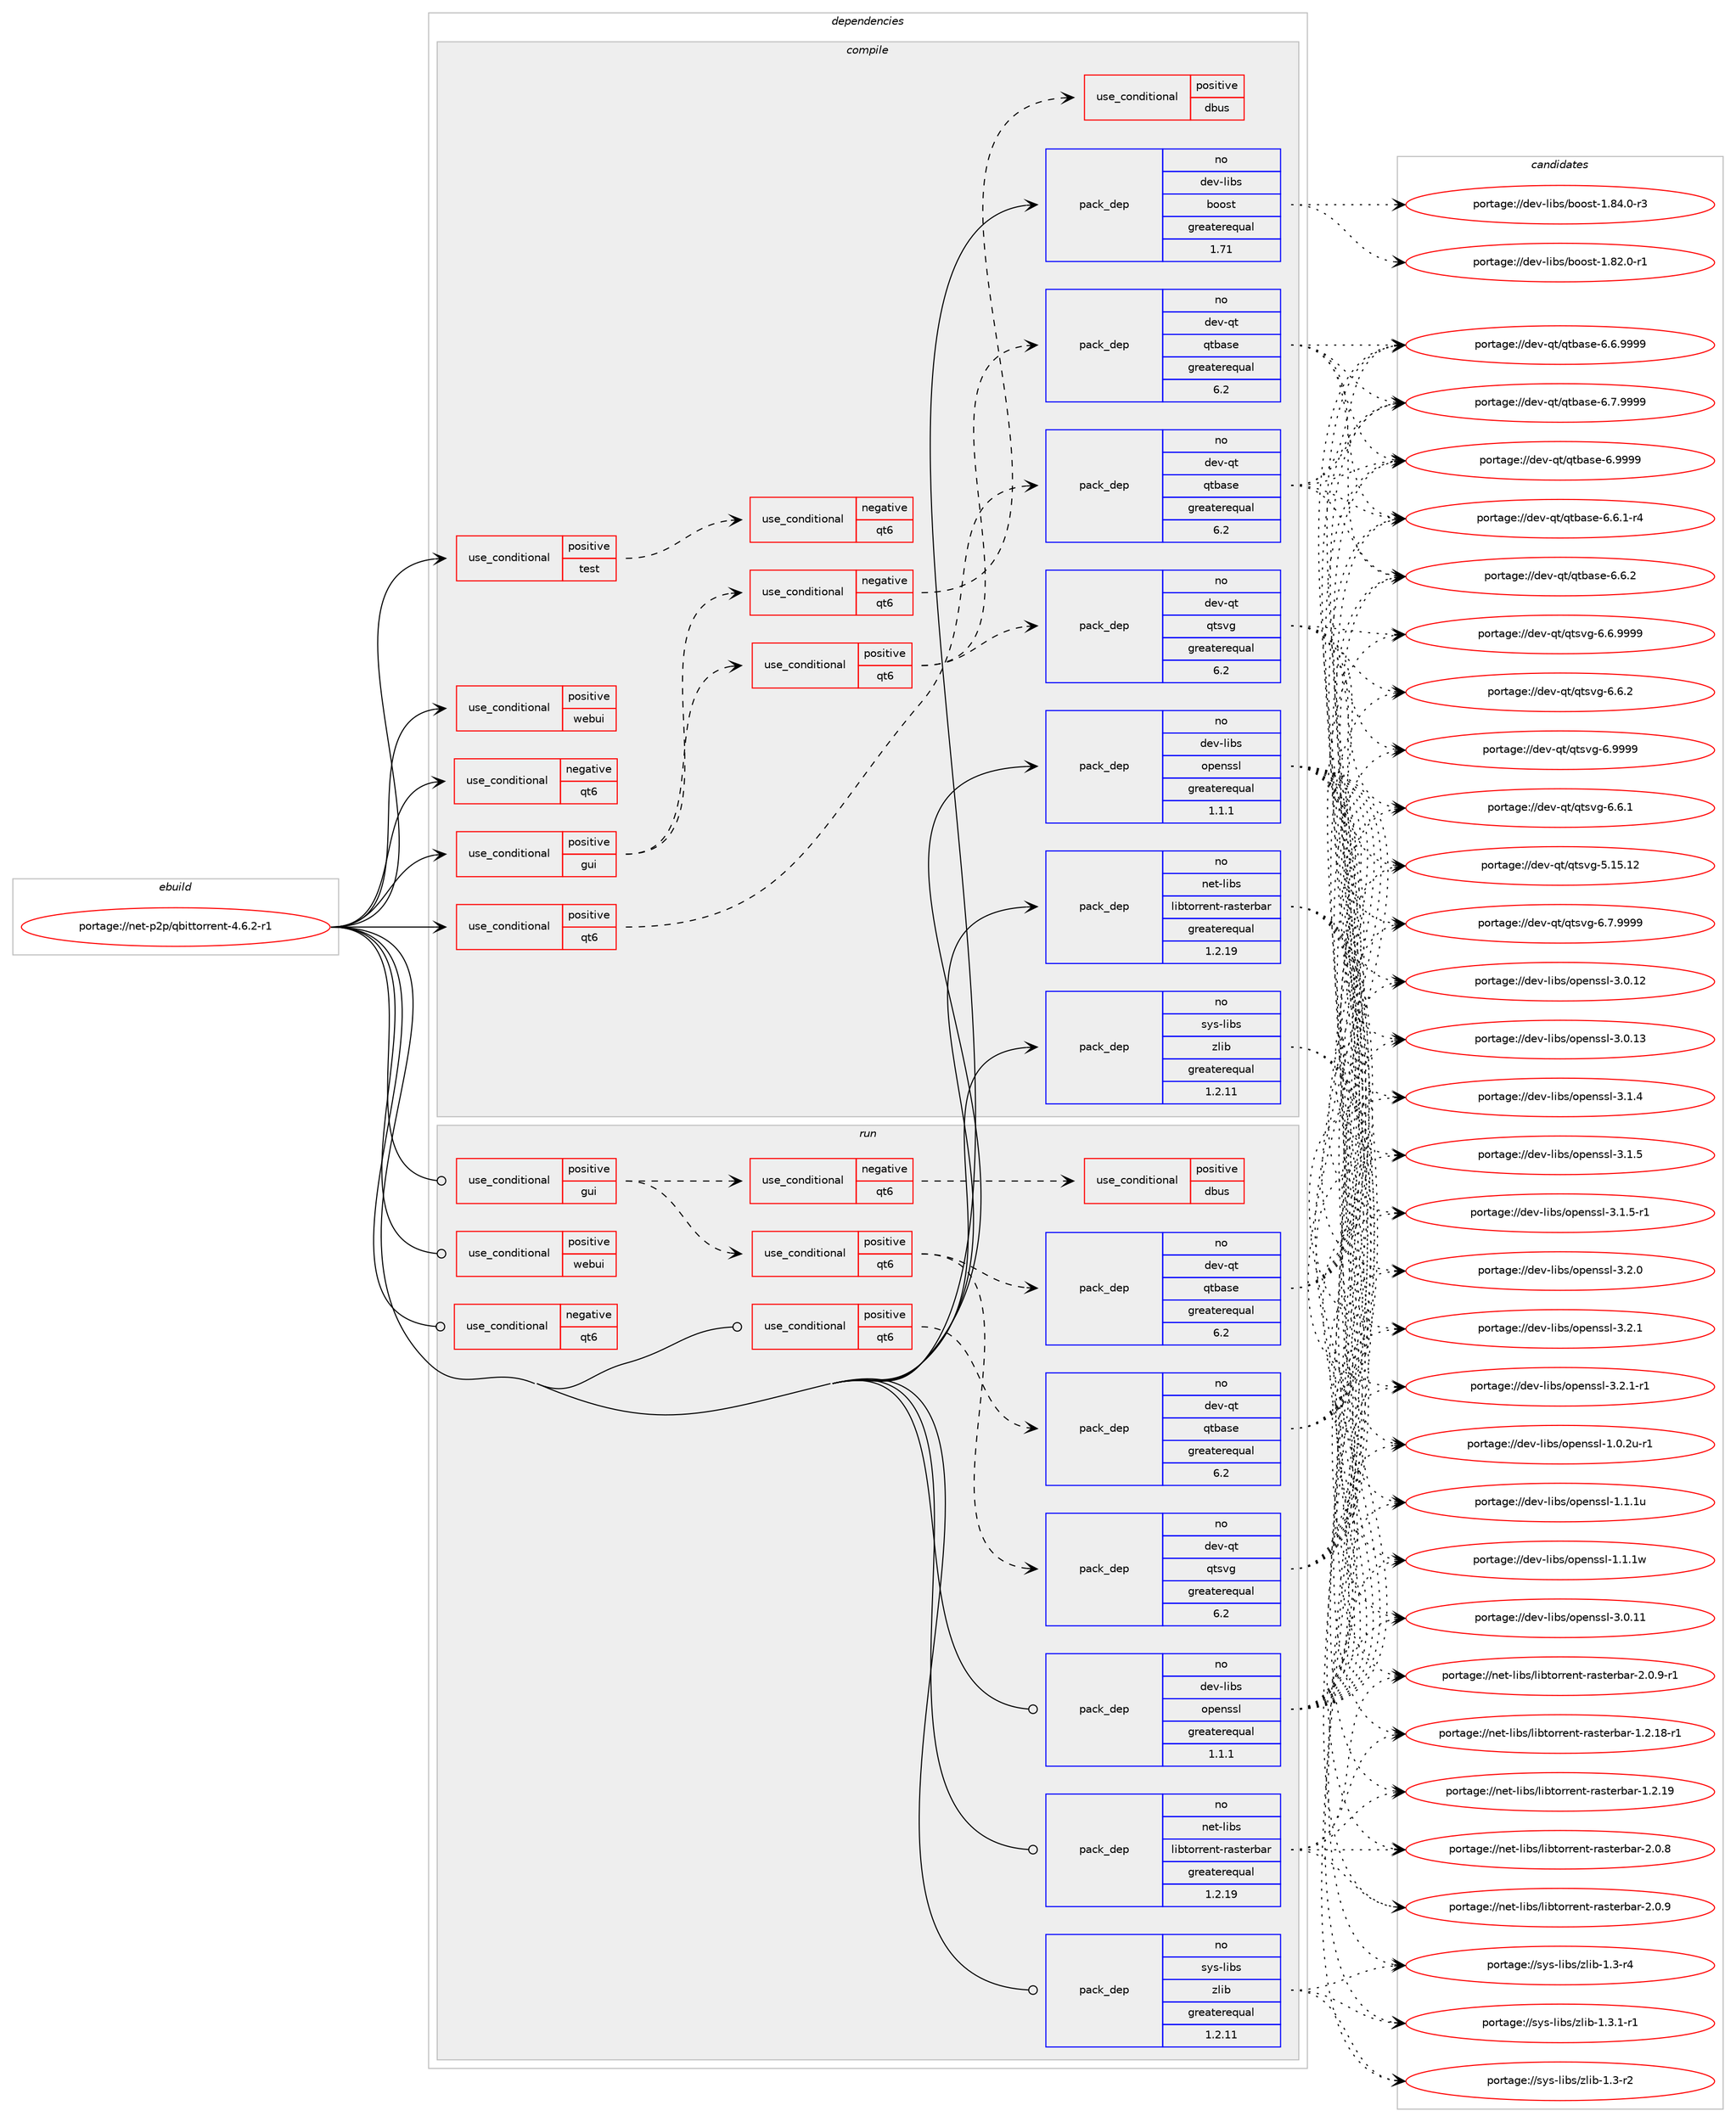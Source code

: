digraph prolog {

# *************
# Graph options
# *************

newrank=true;
concentrate=true;
compound=true;
graph [rankdir=LR,fontname=Helvetica,fontsize=10,ranksep=1.5];#, ranksep=2.5, nodesep=0.2];
edge  [arrowhead=vee];
node  [fontname=Helvetica,fontsize=10];

# **********
# The ebuild
# **********

subgraph cluster_leftcol {
color=gray;
rank=same;
label=<<i>ebuild</i>>;
id [label="portage://net-p2p/qbittorrent-4.6.2-r1", color=red, width=4, href="../net-p2p/qbittorrent-4.6.2-r1.svg"];
}

# ****************
# The dependencies
# ****************

subgraph cluster_midcol {
color=gray;
label=<<i>dependencies</i>>;
subgraph cluster_compile {
fillcolor="#eeeeee";
style=filled;
label=<<i>compile</i>>;
subgraph cond7474 {
dependency11380 [label=<<TABLE BORDER="0" CELLBORDER="1" CELLSPACING="0" CELLPADDING="4"><TR><TD ROWSPAN="3" CELLPADDING="10">use_conditional</TD></TR><TR><TD>negative</TD></TR><TR><TD>qt6</TD></TR></TABLE>>, shape=none, color=red];
# *** BEGIN UNKNOWN DEPENDENCY TYPE (TODO) ***
# dependency11380 -> package_dependency(portage://net-p2p/qbittorrent-4.6.2-r1,install,no,dev-qt,qtcore,none,[,,],[slot(5)],[])
# *** END UNKNOWN DEPENDENCY TYPE (TODO) ***

# *** BEGIN UNKNOWN DEPENDENCY TYPE (TODO) ***
# dependency11380 -> package_dependency(portage://net-p2p/qbittorrent-4.6.2-r1,install,no,dev-qt,qtnetwork,none,[,,],[slot(5)],[use(enable(ssl),none)])
# *** END UNKNOWN DEPENDENCY TYPE (TODO) ***

# *** BEGIN UNKNOWN DEPENDENCY TYPE (TODO) ***
# dependency11380 -> package_dependency(portage://net-p2p/qbittorrent-4.6.2-r1,install,no,dev-qt,qtsql,none,[,,],[slot(5)],[use(enable(sqlite),none)])
# *** END UNKNOWN DEPENDENCY TYPE (TODO) ***

# *** BEGIN UNKNOWN DEPENDENCY TYPE (TODO) ***
# dependency11380 -> package_dependency(portage://net-p2p/qbittorrent-4.6.2-r1,install,no,dev-qt,qtxml,none,[,,],[slot(5)],[])
# *** END UNKNOWN DEPENDENCY TYPE (TODO) ***

}
id:e -> dependency11380:w [weight=20,style="solid",arrowhead="vee"];
subgraph cond7475 {
dependency11381 [label=<<TABLE BORDER="0" CELLBORDER="1" CELLSPACING="0" CELLPADDING="4"><TR><TD ROWSPAN="3" CELLPADDING="10">use_conditional</TD></TR><TR><TD>positive</TD></TR><TR><TD>gui</TD></TR></TABLE>>, shape=none, color=red];
subgraph cond7476 {
dependency11382 [label=<<TABLE BORDER="0" CELLBORDER="1" CELLSPACING="0" CELLPADDING="4"><TR><TD ROWSPAN="3" CELLPADDING="10">use_conditional</TD></TR><TR><TD>negative</TD></TR><TR><TD>qt6</TD></TR></TABLE>>, shape=none, color=red];
# *** BEGIN UNKNOWN DEPENDENCY TYPE (TODO) ***
# dependency11382 -> package_dependency(portage://net-p2p/qbittorrent-4.6.2-r1,install,no,dev-qt,qtgui,none,[,,],[slot(5)],[])
# *** END UNKNOWN DEPENDENCY TYPE (TODO) ***

# *** BEGIN UNKNOWN DEPENDENCY TYPE (TODO) ***
# dependency11382 -> package_dependency(portage://net-p2p/qbittorrent-4.6.2-r1,install,no,dev-qt,qtsvg,none,[,,],[slot(5)],[])
# *** END UNKNOWN DEPENDENCY TYPE (TODO) ***

# *** BEGIN UNKNOWN DEPENDENCY TYPE (TODO) ***
# dependency11382 -> package_dependency(portage://net-p2p/qbittorrent-4.6.2-r1,install,no,dev-qt,qtwidgets,none,[,,],[slot(5)],[])
# *** END UNKNOWN DEPENDENCY TYPE (TODO) ***

subgraph cond7477 {
dependency11383 [label=<<TABLE BORDER="0" CELLBORDER="1" CELLSPACING="0" CELLPADDING="4"><TR><TD ROWSPAN="3" CELLPADDING="10">use_conditional</TD></TR><TR><TD>positive</TD></TR><TR><TD>dbus</TD></TR></TABLE>>, shape=none, color=red];
# *** BEGIN UNKNOWN DEPENDENCY TYPE (TODO) ***
# dependency11383 -> package_dependency(portage://net-p2p/qbittorrent-4.6.2-r1,install,no,dev-qt,qtdbus,none,[,,],[slot(5)],[])
# *** END UNKNOWN DEPENDENCY TYPE (TODO) ***

}
dependency11382:e -> dependency11383:w [weight=20,style="dashed",arrowhead="vee"];
}
dependency11381:e -> dependency11382:w [weight=20,style="dashed",arrowhead="vee"];
subgraph cond7478 {
dependency11384 [label=<<TABLE BORDER="0" CELLBORDER="1" CELLSPACING="0" CELLPADDING="4"><TR><TD ROWSPAN="3" CELLPADDING="10">use_conditional</TD></TR><TR><TD>positive</TD></TR><TR><TD>qt6</TD></TR></TABLE>>, shape=none, color=red];
subgraph pack3793 {
dependency11385 [label=<<TABLE BORDER="0" CELLBORDER="1" CELLSPACING="0" CELLPADDING="4" WIDTH="220"><TR><TD ROWSPAN="6" CELLPADDING="30">pack_dep</TD></TR><TR><TD WIDTH="110">no</TD></TR><TR><TD>dev-qt</TD></TR><TR><TD>qtbase</TD></TR><TR><TD>greaterequal</TD></TR><TR><TD>6.2</TD></TR></TABLE>>, shape=none, color=blue];
}
dependency11384:e -> dependency11385:w [weight=20,style="dashed",arrowhead="vee"];
subgraph pack3794 {
dependency11386 [label=<<TABLE BORDER="0" CELLBORDER="1" CELLSPACING="0" CELLPADDING="4" WIDTH="220"><TR><TD ROWSPAN="6" CELLPADDING="30">pack_dep</TD></TR><TR><TD WIDTH="110">no</TD></TR><TR><TD>dev-qt</TD></TR><TR><TD>qtsvg</TD></TR><TR><TD>greaterequal</TD></TR><TR><TD>6.2</TD></TR></TABLE>>, shape=none, color=blue];
}
dependency11384:e -> dependency11386:w [weight=20,style="dashed",arrowhead="vee"];
}
dependency11381:e -> dependency11384:w [weight=20,style="dashed",arrowhead="vee"];
}
id:e -> dependency11381:w [weight=20,style="solid",arrowhead="vee"];
subgraph cond7479 {
dependency11387 [label=<<TABLE BORDER="0" CELLBORDER="1" CELLSPACING="0" CELLPADDING="4"><TR><TD ROWSPAN="3" CELLPADDING="10">use_conditional</TD></TR><TR><TD>positive</TD></TR><TR><TD>qt6</TD></TR></TABLE>>, shape=none, color=red];
subgraph pack3795 {
dependency11388 [label=<<TABLE BORDER="0" CELLBORDER="1" CELLSPACING="0" CELLPADDING="4" WIDTH="220"><TR><TD ROWSPAN="6" CELLPADDING="30">pack_dep</TD></TR><TR><TD WIDTH="110">no</TD></TR><TR><TD>dev-qt</TD></TR><TR><TD>qtbase</TD></TR><TR><TD>greaterequal</TD></TR><TR><TD>6.2</TD></TR></TABLE>>, shape=none, color=blue];
}
dependency11387:e -> dependency11388:w [weight=20,style="dashed",arrowhead="vee"];
}
id:e -> dependency11387:w [weight=20,style="solid",arrowhead="vee"];
subgraph cond7480 {
dependency11389 [label=<<TABLE BORDER="0" CELLBORDER="1" CELLSPACING="0" CELLPADDING="4"><TR><TD ROWSPAN="3" CELLPADDING="10">use_conditional</TD></TR><TR><TD>positive</TD></TR><TR><TD>test</TD></TR></TABLE>>, shape=none, color=red];
subgraph cond7481 {
dependency11390 [label=<<TABLE BORDER="0" CELLBORDER="1" CELLSPACING="0" CELLPADDING="4"><TR><TD ROWSPAN="3" CELLPADDING="10">use_conditional</TD></TR><TR><TD>negative</TD></TR><TR><TD>qt6</TD></TR></TABLE>>, shape=none, color=red];
# *** BEGIN UNKNOWN DEPENDENCY TYPE (TODO) ***
# dependency11390 -> package_dependency(portage://net-p2p/qbittorrent-4.6.2-r1,install,no,dev-qt,qttest,none,[,,],[slot(5)],[])
# *** END UNKNOWN DEPENDENCY TYPE (TODO) ***

}
dependency11389:e -> dependency11390:w [weight=20,style="dashed",arrowhead="vee"];
}
id:e -> dependency11389:w [weight=20,style="solid",arrowhead="vee"];
subgraph cond7482 {
dependency11391 [label=<<TABLE BORDER="0" CELLBORDER="1" CELLSPACING="0" CELLPADDING="4"><TR><TD ROWSPAN="3" CELLPADDING="10">use_conditional</TD></TR><TR><TD>positive</TD></TR><TR><TD>webui</TD></TR></TABLE>>, shape=none, color=red];
# *** BEGIN UNKNOWN DEPENDENCY TYPE (TODO) ***
# dependency11391 -> package_dependency(portage://net-p2p/qbittorrent-4.6.2-r1,install,no,acct-group,qbittorrent,none,[,,],[],[])
# *** END UNKNOWN DEPENDENCY TYPE (TODO) ***

# *** BEGIN UNKNOWN DEPENDENCY TYPE (TODO) ***
# dependency11391 -> package_dependency(portage://net-p2p/qbittorrent-4.6.2-r1,install,no,acct-user,qbittorrent,none,[,,],[],[])
# *** END UNKNOWN DEPENDENCY TYPE (TODO) ***

}
id:e -> dependency11391:w [weight=20,style="solid",arrowhead="vee"];
subgraph pack3796 {
dependency11392 [label=<<TABLE BORDER="0" CELLBORDER="1" CELLSPACING="0" CELLPADDING="4" WIDTH="220"><TR><TD ROWSPAN="6" CELLPADDING="30">pack_dep</TD></TR><TR><TD WIDTH="110">no</TD></TR><TR><TD>dev-libs</TD></TR><TR><TD>boost</TD></TR><TR><TD>greaterequal</TD></TR><TR><TD>1.71</TD></TR></TABLE>>, shape=none, color=blue];
}
id:e -> dependency11392:w [weight=20,style="solid",arrowhead="vee"];
subgraph pack3797 {
dependency11393 [label=<<TABLE BORDER="0" CELLBORDER="1" CELLSPACING="0" CELLPADDING="4" WIDTH="220"><TR><TD ROWSPAN="6" CELLPADDING="30">pack_dep</TD></TR><TR><TD WIDTH="110">no</TD></TR><TR><TD>dev-libs</TD></TR><TR><TD>openssl</TD></TR><TR><TD>greaterequal</TD></TR><TR><TD>1.1.1</TD></TR></TABLE>>, shape=none, color=blue];
}
id:e -> dependency11393:w [weight=20,style="solid",arrowhead="vee"];
subgraph pack3798 {
dependency11394 [label=<<TABLE BORDER="0" CELLBORDER="1" CELLSPACING="0" CELLPADDING="4" WIDTH="220"><TR><TD ROWSPAN="6" CELLPADDING="30">pack_dep</TD></TR><TR><TD WIDTH="110">no</TD></TR><TR><TD>net-libs</TD></TR><TR><TD>libtorrent-rasterbar</TD></TR><TR><TD>greaterequal</TD></TR><TR><TD>1.2.19</TD></TR></TABLE>>, shape=none, color=blue];
}
id:e -> dependency11394:w [weight=20,style="solid",arrowhead="vee"];
subgraph pack3799 {
dependency11395 [label=<<TABLE BORDER="0" CELLBORDER="1" CELLSPACING="0" CELLPADDING="4" WIDTH="220"><TR><TD ROWSPAN="6" CELLPADDING="30">pack_dep</TD></TR><TR><TD WIDTH="110">no</TD></TR><TR><TD>sys-libs</TD></TR><TR><TD>zlib</TD></TR><TR><TD>greaterequal</TD></TR><TR><TD>1.2.11</TD></TR></TABLE>>, shape=none, color=blue];
}
id:e -> dependency11395:w [weight=20,style="solid",arrowhead="vee"];
}
subgraph cluster_compileandrun {
fillcolor="#eeeeee";
style=filled;
label=<<i>compile and run</i>>;
}
subgraph cluster_run {
fillcolor="#eeeeee";
style=filled;
label=<<i>run</i>>;
subgraph cond7483 {
dependency11396 [label=<<TABLE BORDER="0" CELLBORDER="1" CELLSPACING="0" CELLPADDING="4"><TR><TD ROWSPAN="3" CELLPADDING="10">use_conditional</TD></TR><TR><TD>negative</TD></TR><TR><TD>qt6</TD></TR></TABLE>>, shape=none, color=red];
# *** BEGIN UNKNOWN DEPENDENCY TYPE (TODO) ***
# dependency11396 -> package_dependency(portage://net-p2p/qbittorrent-4.6.2-r1,run,no,dev-qt,qtcore,none,[,,],[slot(5)],[])
# *** END UNKNOWN DEPENDENCY TYPE (TODO) ***

# *** BEGIN UNKNOWN DEPENDENCY TYPE (TODO) ***
# dependency11396 -> package_dependency(portage://net-p2p/qbittorrent-4.6.2-r1,run,no,dev-qt,qtnetwork,none,[,,],[slot(5)],[use(enable(ssl),none)])
# *** END UNKNOWN DEPENDENCY TYPE (TODO) ***

# *** BEGIN UNKNOWN DEPENDENCY TYPE (TODO) ***
# dependency11396 -> package_dependency(portage://net-p2p/qbittorrent-4.6.2-r1,run,no,dev-qt,qtsql,none,[,,],[slot(5)],[use(enable(sqlite),none)])
# *** END UNKNOWN DEPENDENCY TYPE (TODO) ***

# *** BEGIN UNKNOWN DEPENDENCY TYPE (TODO) ***
# dependency11396 -> package_dependency(portage://net-p2p/qbittorrent-4.6.2-r1,run,no,dev-qt,qtxml,none,[,,],[slot(5)],[])
# *** END UNKNOWN DEPENDENCY TYPE (TODO) ***

}
id:e -> dependency11396:w [weight=20,style="solid",arrowhead="odot"];
subgraph cond7484 {
dependency11397 [label=<<TABLE BORDER="0" CELLBORDER="1" CELLSPACING="0" CELLPADDING="4"><TR><TD ROWSPAN="3" CELLPADDING="10">use_conditional</TD></TR><TR><TD>positive</TD></TR><TR><TD>gui</TD></TR></TABLE>>, shape=none, color=red];
subgraph cond7485 {
dependency11398 [label=<<TABLE BORDER="0" CELLBORDER="1" CELLSPACING="0" CELLPADDING="4"><TR><TD ROWSPAN="3" CELLPADDING="10">use_conditional</TD></TR><TR><TD>negative</TD></TR><TR><TD>qt6</TD></TR></TABLE>>, shape=none, color=red];
# *** BEGIN UNKNOWN DEPENDENCY TYPE (TODO) ***
# dependency11398 -> package_dependency(portage://net-p2p/qbittorrent-4.6.2-r1,run,no,dev-qt,qtgui,none,[,,],[slot(5)],[])
# *** END UNKNOWN DEPENDENCY TYPE (TODO) ***

# *** BEGIN UNKNOWN DEPENDENCY TYPE (TODO) ***
# dependency11398 -> package_dependency(portage://net-p2p/qbittorrent-4.6.2-r1,run,no,dev-qt,qtsvg,none,[,,],[slot(5)],[])
# *** END UNKNOWN DEPENDENCY TYPE (TODO) ***

# *** BEGIN UNKNOWN DEPENDENCY TYPE (TODO) ***
# dependency11398 -> package_dependency(portage://net-p2p/qbittorrent-4.6.2-r1,run,no,dev-qt,qtwidgets,none,[,,],[slot(5)],[])
# *** END UNKNOWN DEPENDENCY TYPE (TODO) ***

subgraph cond7486 {
dependency11399 [label=<<TABLE BORDER="0" CELLBORDER="1" CELLSPACING="0" CELLPADDING="4"><TR><TD ROWSPAN="3" CELLPADDING="10">use_conditional</TD></TR><TR><TD>positive</TD></TR><TR><TD>dbus</TD></TR></TABLE>>, shape=none, color=red];
# *** BEGIN UNKNOWN DEPENDENCY TYPE (TODO) ***
# dependency11399 -> package_dependency(portage://net-p2p/qbittorrent-4.6.2-r1,run,no,dev-qt,qtdbus,none,[,,],[slot(5)],[])
# *** END UNKNOWN DEPENDENCY TYPE (TODO) ***

}
dependency11398:e -> dependency11399:w [weight=20,style="dashed",arrowhead="vee"];
}
dependency11397:e -> dependency11398:w [weight=20,style="dashed",arrowhead="vee"];
subgraph cond7487 {
dependency11400 [label=<<TABLE BORDER="0" CELLBORDER="1" CELLSPACING="0" CELLPADDING="4"><TR><TD ROWSPAN="3" CELLPADDING="10">use_conditional</TD></TR><TR><TD>positive</TD></TR><TR><TD>qt6</TD></TR></TABLE>>, shape=none, color=red];
subgraph pack3800 {
dependency11401 [label=<<TABLE BORDER="0" CELLBORDER="1" CELLSPACING="0" CELLPADDING="4" WIDTH="220"><TR><TD ROWSPAN="6" CELLPADDING="30">pack_dep</TD></TR><TR><TD WIDTH="110">no</TD></TR><TR><TD>dev-qt</TD></TR><TR><TD>qtbase</TD></TR><TR><TD>greaterequal</TD></TR><TR><TD>6.2</TD></TR></TABLE>>, shape=none, color=blue];
}
dependency11400:e -> dependency11401:w [weight=20,style="dashed",arrowhead="vee"];
subgraph pack3801 {
dependency11402 [label=<<TABLE BORDER="0" CELLBORDER="1" CELLSPACING="0" CELLPADDING="4" WIDTH="220"><TR><TD ROWSPAN="6" CELLPADDING="30">pack_dep</TD></TR><TR><TD WIDTH="110">no</TD></TR><TR><TD>dev-qt</TD></TR><TR><TD>qtsvg</TD></TR><TR><TD>greaterequal</TD></TR><TR><TD>6.2</TD></TR></TABLE>>, shape=none, color=blue];
}
dependency11400:e -> dependency11402:w [weight=20,style="dashed",arrowhead="vee"];
}
dependency11397:e -> dependency11400:w [weight=20,style="dashed",arrowhead="vee"];
}
id:e -> dependency11397:w [weight=20,style="solid",arrowhead="odot"];
subgraph cond7488 {
dependency11403 [label=<<TABLE BORDER="0" CELLBORDER="1" CELLSPACING="0" CELLPADDING="4"><TR><TD ROWSPAN="3" CELLPADDING="10">use_conditional</TD></TR><TR><TD>positive</TD></TR><TR><TD>qt6</TD></TR></TABLE>>, shape=none, color=red];
subgraph pack3802 {
dependency11404 [label=<<TABLE BORDER="0" CELLBORDER="1" CELLSPACING="0" CELLPADDING="4" WIDTH="220"><TR><TD ROWSPAN="6" CELLPADDING="30">pack_dep</TD></TR><TR><TD WIDTH="110">no</TD></TR><TR><TD>dev-qt</TD></TR><TR><TD>qtbase</TD></TR><TR><TD>greaterequal</TD></TR><TR><TD>6.2</TD></TR></TABLE>>, shape=none, color=blue];
}
dependency11403:e -> dependency11404:w [weight=20,style="dashed",arrowhead="vee"];
}
id:e -> dependency11403:w [weight=20,style="solid",arrowhead="odot"];
subgraph cond7489 {
dependency11405 [label=<<TABLE BORDER="0" CELLBORDER="1" CELLSPACING="0" CELLPADDING="4"><TR><TD ROWSPAN="3" CELLPADDING="10">use_conditional</TD></TR><TR><TD>positive</TD></TR><TR><TD>webui</TD></TR></TABLE>>, shape=none, color=red];
# *** BEGIN UNKNOWN DEPENDENCY TYPE (TODO) ***
# dependency11405 -> package_dependency(portage://net-p2p/qbittorrent-4.6.2-r1,run,no,acct-group,qbittorrent,none,[,,],[],[])
# *** END UNKNOWN DEPENDENCY TYPE (TODO) ***

# *** BEGIN UNKNOWN DEPENDENCY TYPE (TODO) ***
# dependency11405 -> package_dependency(portage://net-p2p/qbittorrent-4.6.2-r1,run,no,acct-user,qbittorrent,none,[,,],[],[])
# *** END UNKNOWN DEPENDENCY TYPE (TODO) ***

}
id:e -> dependency11405:w [weight=20,style="solid",arrowhead="odot"];
subgraph pack3803 {
dependency11406 [label=<<TABLE BORDER="0" CELLBORDER="1" CELLSPACING="0" CELLPADDING="4" WIDTH="220"><TR><TD ROWSPAN="6" CELLPADDING="30">pack_dep</TD></TR><TR><TD WIDTH="110">no</TD></TR><TR><TD>dev-libs</TD></TR><TR><TD>openssl</TD></TR><TR><TD>greaterequal</TD></TR><TR><TD>1.1.1</TD></TR></TABLE>>, shape=none, color=blue];
}
id:e -> dependency11406:w [weight=20,style="solid",arrowhead="odot"];
subgraph pack3804 {
dependency11407 [label=<<TABLE BORDER="0" CELLBORDER="1" CELLSPACING="0" CELLPADDING="4" WIDTH="220"><TR><TD ROWSPAN="6" CELLPADDING="30">pack_dep</TD></TR><TR><TD WIDTH="110">no</TD></TR><TR><TD>net-libs</TD></TR><TR><TD>libtorrent-rasterbar</TD></TR><TR><TD>greaterequal</TD></TR><TR><TD>1.2.19</TD></TR></TABLE>>, shape=none, color=blue];
}
id:e -> dependency11407:w [weight=20,style="solid",arrowhead="odot"];
subgraph pack3805 {
dependency11408 [label=<<TABLE BORDER="0" CELLBORDER="1" CELLSPACING="0" CELLPADDING="4" WIDTH="220"><TR><TD ROWSPAN="6" CELLPADDING="30">pack_dep</TD></TR><TR><TD WIDTH="110">no</TD></TR><TR><TD>sys-libs</TD></TR><TR><TD>zlib</TD></TR><TR><TD>greaterequal</TD></TR><TR><TD>1.2.11</TD></TR></TABLE>>, shape=none, color=blue];
}
id:e -> dependency11408:w [weight=20,style="solid",arrowhead="odot"];
}
}

# **************
# The candidates
# **************

subgraph cluster_choices {
rank=same;
color=gray;
label=<<i>candidates</i>>;

subgraph choice3793 {
color=black;
nodesep=1;
choice100101118451131164711311698971151014554465446494511452 [label="portage://dev-qt/qtbase-6.6.1-r4", color=red, width=4,href="../dev-qt/qtbase-6.6.1-r4.svg"];
choice10010111845113116471131169897115101455446544650 [label="portage://dev-qt/qtbase-6.6.2", color=red, width=4,href="../dev-qt/qtbase-6.6.2.svg"];
choice10010111845113116471131169897115101455446544657575757 [label="portage://dev-qt/qtbase-6.6.9999", color=red, width=4,href="../dev-qt/qtbase-6.6.9999.svg"];
choice10010111845113116471131169897115101455446554657575757 [label="portage://dev-qt/qtbase-6.7.9999", color=red, width=4,href="../dev-qt/qtbase-6.7.9999.svg"];
choice1001011184511311647113116989711510145544657575757 [label="portage://dev-qt/qtbase-6.9999", color=red, width=4,href="../dev-qt/qtbase-6.9999.svg"];
dependency11385:e -> choice100101118451131164711311698971151014554465446494511452:w [style=dotted,weight="100"];
dependency11385:e -> choice10010111845113116471131169897115101455446544650:w [style=dotted,weight="100"];
dependency11385:e -> choice10010111845113116471131169897115101455446544657575757:w [style=dotted,weight="100"];
dependency11385:e -> choice10010111845113116471131169897115101455446554657575757:w [style=dotted,weight="100"];
dependency11385:e -> choice1001011184511311647113116989711510145544657575757:w [style=dotted,weight="100"];
}
subgraph choice3794 {
color=black;
nodesep=1;
choice10010111845113116471131161151181034553464953464950 [label="portage://dev-qt/qtsvg-5.15.12", color=red, width=4,href="../dev-qt/qtsvg-5.15.12.svg"];
choice1001011184511311647113116115118103455446544649 [label="portage://dev-qt/qtsvg-6.6.1", color=red, width=4,href="../dev-qt/qtsvg-6.6.1.svg"];
choice1001011184511311647113116115118103455446544650 [label="portage://dev-qt/qtsvg-6.6.2", color=red, width=4,href="../dev-qt/qtsvg-6.6.2.svg"];
choice1001011184511311647113116115118103455446544657575757 [label="portage://dev-qt/qtsvg-6.6.9999", color=red, width=4,href="../dev-qt/qtsvg-6.6.9999.svg"];
choice1001011184511311647113116115118103455446554657575757 [label="portage://dev-qt/qtsvg-6.7.9999", color=red, width=4,href="../dev-qt/qtsvg-6.7.9999.svg"];
choice100101118451131164711311611511810345544657575757 [label="portage://dev-qt/qtsvg-6.9999", color=red, width=4,href="../dev-qt/qtsvg-6.9999.svg"];
dependency11386:e -> choice10010111845113116471131161151181034553464953464950:w [style=dotted,weight="100"];
dependency11386:e -> choice1001011184511311647113116115118103455446544649:w [style=dotted,weight="100"];
dependency11386:e -> choice1001011184511311647113116115118103455446544650:w [style=dotted,weight="100"];
dependency11386:e -> choice1001011184511311647113116115118103455446544657575757:w [style=dotted,weight="100"];
dependency11386:e -> choice1001011184511311647113116115118103455446554657575757:w [style=dotted,weight="100"];
dependency11386:e -> choice100101118451131164711311611511810345544657575757:w [style=dotted,weight="100"];
}
subgraph choice3795 {
color=black;
nodesep=1;
choice100101118451131164711311698971151014554465446494511452 [label="portage://dev-qt/qtbase-6.6.1-r4", color=red, width=4,href="../dev-qt/qtbase-6.6.1-r4.svg"];
choice10010111845113116471131169897115101455446544650 [label="portage://dev-qt/qtbase-6.6.2", color=red, width=4,href="../dev-qt/qtbase-6.6.2.svg"];
choice10010111845113116471131169897115101455446544657575757 [label="portage://dev-qt/qtbase-6.6.9999", color=red, width=4,href="../dev-qt/qtbase-6.6.9999.svg"];
choice10010111845113116471131169897115101455446554657575757 [label="portage://dev-qt/qtbase-6.7.9999", color=red, width=4,href="../dev-qt/qtbase-6.7.9999.svg"];
choice1001011184511311647113116989711510145544657575757 [label="portage://dev-qt/qtbase-6.9999", color=red, width=4,href="../dev-qt/qtbase-6.9999.svg"];
dependency11388:e -> choice100101118451131164711311698971151014554465446494511452:w [style=dotted,weight="100"];
dependency11388:e -> choice10010111845113116471131169897115101455446544650:w [style=dotted,weight="100"];
dependency11388:e -> choice10010111845113116471131169897115101455446544657575757:w [style=dotted,weight="100"];
dependency11388:e -> choice10010111845113116471131169897115101455446554657575757:w [style=dotted,weight="100"];
dependency11388:e -> choice1001011184511311647113116989711510145544657575757:w [style=dotted,weight="100"];
}
subgraph choice3796 {
color=black;
nodesep=1;
choice10010111845108105981154798111111115116454946565046484511449 [label="portage://dev-libs/boost-1.82.0-r1", color=red, width=4,href="../dev-libs/boost-1.82.0-r1.svg"];
choice10010111845108105981154798111111115116454946565246484511451 [label="portage://dev-libs/boost-1.84.0-r3", color=red, width=4,href="../dev-libs/boost-1.84.0-r3.svg"];
dependency11392:e -> choice10010111845108105981154798111111115116454946565046484511449:w [style=dotted,weight="100"];
dependency11392:e -> choice10010111845108105981154798111111115116454946565246484511451:w [style=dotted,weight="100"];
}
subgraph choice3797 {
color=black;
nodesep=1;
choice1001011184510810598115471111121011101151151084549464846501174511449 [label="portage://dev-libs/openssl-1.0.2u-r1", color=red, width=4,href="../dev-libs/openssl-1.0.2u-r1.svg"];
choice100101118451081059811547111112101110115115108454946494649117 [label="portage://dev-libs/openssl-1.1.1u", color=red, width=4,href="../dev-libs/openssl-1.1.1u.svg"];
choice100101118451081059811547111112101110115115108454946494649119 [label="portage://dev-libs/openssl-1.1.1w", color=red, width=4,href="../dev-libs/openssl-1.1.1w.svg"];
choice10010111845108105981154711111210111011511510845514648464949 [label="portage://dev-libs/openssl-3.0.11", color=red, width=4,href="../dev-libs/openssl-3.0.11.svg"];
choice10010111845108105981154711111210111011511510845514648464950 [label="portage://dev-libs/openssl-3.0.12", color=red, width=4,href="../dev-libs/openssl-3.0.12.svg"];
choice10010111845108105981154711111210111011511510845514648464951 [label="portage://dev-libs/openssl-3.0.13", color=red, width=4,href="../dev-libs/openssl-3.0.13.svg"];
choice100101118451081059811547111112101110115115108455146494652 [label="portage://dev-libs/openssl-3.1.4", color=red, width=4,href="../dev-libs/openssl-3.1.4.svg"];
choice100101118451081059811547111112101110115115108455146494653 [label="portage://dev-libs/openssl-3.1.5", color=red, width=4,href="../dev-libs/openssl-3.1.5.svg"];
choice1001011184510810598115471111121011101151151084551464946534511449 [label="portage://dev-libs/openssl-3.1.5-r1", color=red, width=4,href="../dev-libs/openssl-3.1.5-r1.svg"];
choice100101118451081059811547111112101110115115108455146504648 [label="portage://dev-libs/openssl-3.2.0", color=red, width=4,href="../dev-libs/openssl-3.2.0.svg"];
choice100101118451081059811547111112101110115115108455146504649 [label="portage://dev-libs/openssl-3.2.1", color=red, width=4,href="../dev-libs/openssl-3.2.1.svg"];
choice1001011184510810598115471111121011101151151084551465046494511449 [label="portage://dev-libs/openssl-3.2.1-r1", color=red, width=4,href="../dev-libs/openssl-3.2.1-r1.svg"];
dependency11393:e -> choice1001011184510810598115471111121011101151151084549464846501174511449:w [style=dotted,weight="100"];
dependency11393:e -> choice100101118451081059811547111112101110115115108454946494649117:w [style=dotted,weight="100"];
dependency11393:e -> choice100101118451081059811547111112101110115115108454946494649119:w [style=dotted,weight="100"];
dependency11393:e -> choice10010111845108105981154711111210111011511510845514648464949:w [style=dotted,weight="100"];
dependency11393:e -> choice10010111845108105981154711111210111011511510845514648464950:w [style=dotted,weight="100"];
dependency11393:e -> choice10010111845108105981154711111210111011511510845514648464951:w [style=dotted,weight="100"];
dependency11393:e -> choice100101118451081059811547111112101110115115108455146494652:w [style=dotted,weight="100"];
dependency11393:e -> choice100101118451081059811547111112101110115115108455146494653:w [style=dotted,weight="100"];
dependency11393:e -> choice1001011184510810598115471111121011101151151084551464946534511449:w [style=dotted,weight="100"];
dependency11393:e -> choice100101118451081059811547111112101110115115108455146504648:w [style=dotted,weight="100"];
dependency11393:e -> choice100101118451081059811547111112101110115115108455146504649:w [style=dotted,weight="100"];
dependency11393:e -> choice1001011184510810598115471111121011101151151084551465046494511449:w [style=dotted,weight="100"];
}
subgraph choice3798 {
color=black;
nodesep=1;
choice1101011164510810598115471081059811611111411410111011645114971151161011149897114454946504649564511449 [label="portage://net-libs/libtorrent-rasterbar-1.2.18-r1", color=red, width=4,href="../net-libs/libtorrent-rasterbar-1.2.18-r1.svg"];
choice110101116451081059811547108105981161111141141011101164511497115116101114989711445494650464957 [label="portage://net-libs/libtorrent-rasterbar-1.2.19", color=red, width=4,href="../net-libs/libtorrent-rasterbar-1.2.19.svg"];
choice1101011164510810598115471081059811611111411410111011645114971151161011149897114455046484656 [label="portage://net-libs/libtorrent-rasterbar-2.0.8", color=red, width=4,href="../net-libs/libtorrent-rasterbar-2.0.8.svg"];
choice1101011164510810598115471081059811611111411410111011645114971151161011149897114455046484657 [label="portage://net-libs/libtorrent-rasterbar-2.0.9", color=red, width=4,href="../net-libs/libtorrent-rasterbar-2.0.9.svg"];
choice11010111645108105981154710810598116111114114101110116451149711511610111498971144550464846574511449 [label="portage://net-libs/libtorrent-rasterbar-2.0.9-r1", color=red, width=4,href="../net-libs/libtorrent-rasterbar-2.0.9-r1.svg"];
dependency11394:e -> choice1101011164510810598115471081059811611111411410111011645114971151161011149897114454946504649564511449:w [style=dotted,weight="100"];
dependency11394:e -> choice110101116451081059811547108105981161111141141011101164511497115116101114989711445494650464957:w [style=dotted,weight="100"];
dependency11394:e -> choice1101011164510810598115471081059811611111411410111011645114971151161011149897114455046484656:w [style=dotted,weight="100"];
dependency11394:e -> choice1101011164510810598115471081059811611111411410111011645114971151161011149897114455046484657:w [style=dotted,weight="100"];
dependency11394:e -> choice11010111645108105981154710810598116111114114101110116451149711511610111498971144550464846574511449:w [style=dotted,weight="100"];
}
subgraph choice3799 {
color=black;
nodesep=1;
choice11512111545108105981154712210810598454946514511450 [label="portage://sys-libs/zlib-1.3-r2", color=red, width=4,href="../sys-libs/zlib-1.3-r2.svg"];
choice11512111545108105981154712210810598454946514511452 [label="portage://sys-libs/zlib-1.3-r4", color=red, width=4,href="../sys-libs/zlib-1.3-r4.svg"];
choice115121115451081059811547122108105984549465146494511449 [label="portage://sys-libs/zlib-1.3.1-r1", color=red, width=4,href="../sys-libs/zlib-1.3.1-r1.svg"];
dependency11395:e -> choice11512111545108105981154712210810598454946514511450:w [style=dotted,weight="100"];
dependency11395:e -> choice11512111545108105981154712210810598454946514511452:w [style=dotted,weight="100"];
dependency11395:e -> choice115121115451081059811547122108105984549465146494511449:w [style=dotted,weight="100"];
}
subgraph choice3800 {
color=black;
nodesep=1;
choice100101118451131164711311698971151014554465446494511452 [label="portage://dev-qt/qtbase-6.6.1-r4", color=red, width=4,href="../dev-qt/qtbase-6.6.1-r4.svg"];
choice10010111845113116471131169897115101455446544650 [label="portage://dev-qt/qtbase-6.6.2", color=red, width=4,href="../dev-qt/qtbase-6.6.2.svg"];
choice10010111845113116471131169897115101455446544657575757 [label="portage://dev-qt/qtbase-6.6.9999", color=red, width=4,href="../dev-qt/qtbase-6.6.9999.svg"];
choice10010111845113116471131169897115101455446554657575757 [label="portage://dev-qt/qtbase-6.7.9999", color=red, width=4,href="../dev-qt/qtbase-6.7.9999.svg"];
choice1001011184511311647113116989711510145544657575757 [label="portage://dev-qt/qtbase-6.9999", color=red, width=4,href="../dev-qt/qtbase-6.9999.svg"];
dependency11401:e -> choice100101118451131164711311698971151014554465446494511452:w [style=dotted,weight="100"];
dependency11401:e -> choice10010111845113116471131169897115101455446544650:w [style=dotted,weight="100"];
dependency11401:e -> choice10010111845113116471131169897115101455446544657575757:w [style=dotted,weight="100"];
dependency11401:e -> choice10010111845113116471131169897115101455446554657575757:w [style=dotted,weight="100"];
dependency11401:e -> choice1001011184511311647113116989711510145544657575757:w [style=dotted,weight="100"];
}
subgraph choice3801 {
color=black;
nodesep=1;
choice10010111845113116471131161151181034553464953464950 [label="portage://dev-qt/qtsvg-5.15.12", color=red, width=4,href="../dev-qt/qtsvg-5.15.12.svg"];
choice1001011184511311647113116115118103455446544649 [label="portage://dev-qt/qtsvg-6.6.1", color=red, width=4,href="../dev-qt/qtsvg-6.6.1.svg"];
choice1001011184511311647113116115118103455446544650 [label="portage://dev-qt/qtsvg-6.6.2", color=red, width=4,href="../dev-qt/qtsvg-6.6.2.svg"];
choice1001011184511311647113116115118103455446544657575757 [label="portage://dev-qt/qtsvg-6.6.9999", color=red, width=4,href="../dev-qt/qtsvg-6.6.9999.svg"];
choice1001011184511311647113116115118103455446554657575757 [label="portage://dev-qt/qtsvg-6.7.9999", color=red, width=4,href="../dev-qt/qtsvg-6.7.9999.svg"];
choice100101118451131164711311611511810345544657575757 [label="portage://dev-qt/qtsvg-6.9999", color=red, width=4,href="../dev-qt/qtsvg-6.9999.svg"];
dependency11402:e -> choice10010111845113116471131161151181034553464953464950:w [style=dotted,weight="100"];
dependency11402:e -> choice1001011184511311647113116115118103455446544649:w [style=dotted,weight="100"];
dependency11402:e -> choice1001011184511311647113116115118103455446544650:w [style=dotted,weight="100"];
dependency11402:e -> choice1001011184511311647113116115118103455446544657575757:w [style=dotted,weight="100"];
dependency11402:e -> choice1001011184511311647113116115118103455446554657575757:w [style=dotted,weight="100"];
dependency11402:e -> choice100101118451131164711311611511810345544657575757:w [style=dotted,weight="100"];
}
subgraph choice3802 {
color=black;
nodesep=1;
choice100101118451131164711311698971151014554465446494511452 [label="portage://dev-qt/qtbase-6.6.1-r4", color=red, width=4,href="../dev-qt/qtbase-6.6.1-r4.svg"];
choice10010111845113116471131169897115101455446544650 [label="portage://dev-qt/qtbase-6.6.2", color=red, width=4,href="../dev-qt/qtbase-6.6.2.svg"];
choice10010111845113116471131169897115101455446544657575757 [label="portage://dev-qt/qtbase-6.6.9999", color=red, width=4,href="../dev-qt/qtbase-6.6.9999.svg"];
choice10010111845113116471131169897115101455446554657575757 [label="portage://dev-qt/qtbase-6.7.9999", color=red, width=4,href="../dev-qt/qtbase-6.7.9999.svg"];
choice1001011184511311647113116989711510145544657575757 [label="portage://dev-qt/qtbase-6.9999", color=red, width=4,href="../dev-qt/qtbase-6.9999.svg"];
dependency11404:e -> choice100101118451131164711311698971151014554465446494511452:w [style=dotted,weight="100"];
dependency11404:e -> choice10010111845113116471131169897115101455446544650:w [style=dotted,weight="100"];
dependency11404:e -> choice10010111845113116471131169897115101455446544657575757:w [style=dotted,weight="100"];
dependency11404:e -> choice10010111845113116471131169897115101455446554657575757:w [style=dotted,weight="100"];
dependency11404:e -> choice1001011184511311647113116989711510145544657575757:w [style=dotted,weight="100"];
}
subgraph choice3803 {
color=black;
nodesep=1;
choice1001011184510810598115471111121011101151151084549464846501174511449 [label="portage://dev-libs/openssl-1.0.2u-r1", color=red, width=4,href="../dev-libs/openssl-1.0.2u-r1.svg"];
choice100101118451081059811547111112101110115115108454946494649117 [label="portage://dev-libs/openssl-1.1.1u", color=red, width=4,href="../dev-libs/openssl-1.1.1u.svg"];
choice100101118451081059811547111112101110115115108454946494649119 [label="portage://dev-libs/openssl-1.1.1w", color=red, width=4,href="../dev-libs/openssl-1.1.1w.svg"];
choice10010111845108105981154711111210111011511510845514648464949 [label="portage://dev-libs/openssl-3.0.11", color=red, width=4,href="../dev-libs/openssl-3.0.11.svg"];
choice10010111845108105981154711111210111011511510845514648464950 [label="portage://dev-libs/openssl-3.0.12", color=red, width=4,href="../dev-libs/openssl-3.0.12.svg"];
choice10010111845108105981154711111210111011511510845514648464951 [label="portage://dev-libs/openssl-3.0.13", color=red, width=4,href="../dev-libs/openssl-3.0.13.svg"];
choice100101118451081059811547111112101110115115108455146494652 [label="portage://dev-libs/openssl-3.1.4", color=red, width=4,href="../dev-libs/openssl-3.1.4.svg"];
choice100101118451081059811547111112101110115115108455146494653 [label="portage://dev-libs/openssl-3.1.5", color=red, width=4,href="../dev-libs/openssl-3.1.5.svg"];
choice1001011184510810598115471111121011101151151084551464946534511449 [label="portage://dev-libs/openssl-3.1.5-r1", color=red, width=4,href="../dev-libs/openssl-3.1.5-r1.svg"];
choice100101118451081059811547111112101110115115108455146504648 [label="portage://dev-libs/openssl-3.2.0", color=red, width=4,href="../dev-libs/openssl-3.2.0.svg"];
choice100101118451081059811547111112101110115115108455146504649 [label="portage://dev-libs/openssl-3.2.1", color=red, width=4,href="../dev-libs/openssl-3.2.1.svg"];
choice1001011184510810598115471111121011101151151084551465046494511449 [label="portage://dev-libs/openssl-3.2.1-r1", color=red, width=4,href="../dev-libs/openssl-3.2.1-r1.svg"];
dependency11406:e -> choice1001011184510810598115471111121011101151151084549464846501174511449:w [style=dotted,weight="100"];
dependency11406:e -> choice100101118451081059811547111112101110115115108454946494649117:w [style=dotted,weight="100"];
dependency11406:e -> choice100101118451081059811547111112101110115115108454946494649119:w [style=dotted,weight="100"];
dependency11406:e -> choice10010111845108105981154711111210111011511510845514648464949:w [style=dotted,weight="100"];
dependency11406:e -> choice10010111845108105981154711111210111011511510845514648464950:w [style=dotted,weight="100"];
dependency11406:e -> choice10010111845108105981154711111210111011511510845514648464951:w [style=dotted,weight="100"];
dependency11406:e -> choice100101118451081059811547111112101110115115108455146494652:w [style=dotted,weight="100"];
dependency11406:e -> choice100101118451081059811547111112101110115115108455146494653:w [style=dotted,weight="100"];
dependency11406:e -> choice1001011184510810598115471111121011101151151084551464946534511449:w [style=dotted,weight="100"];
dependency11406:e -> choice100101118451081059811547111112101110115115108455146504648:w [style=dotted,weight="100"];
dependency11406:e -> choice100101118451081059811547111112101110115115108455146504649:w [style=dotted,weight="100"];
dependency11406:e -> choice1001011184510810598115471111121011101151151084551465046494511449:w [style=dotted,weight="100"];
}
subgraph choice3804 {
color=black;
nodesep=1;
choice1101011164510810598115471081059811611111411410111011645114971151161011149897114454946504649564511449 [label="portage://net-libs/libtorrent-rasterbar-1.2.18-r1", color=red, width=4,href="../net-libs/libtorrent-rasterbar-1.2.18-r1.svg"];
choice110101116451081059811547108105981161111141141011101164511497115116101114989711445494650464957 [label="portage://net-libs/libtorrent-rasterbar-1.2.19", color=red, width=4,href="../net-libs/libtorrent-rasterbar-1.2.19.svg"];
choice1101011164510810598115471081059811611111411410111011645114971151161011149897114455046484656 [label="portage://net-libs/libtorrent-rasterbar-2.0.8", color=red, width=4,href="../net-libs/libtorrent-rasterbar-2.0.8.svg"];
choice1101011164510810598115471081059811611111411410111011645114971151161011149897114455046484657 [label="portage://net-libs/libtorrent-rasterbar-2.0.9", color=red, width=4,href="../net-libs/libtorrent-rasterbar-2.0.9.svg"];
choice11010111645108105981154710810598116111114114101110116451149711511610111498971144550464846574511449 [label="portage://net-libs/libtorrent-rasterbar-2.0.9-r1", color=red, width=4,href="../net-libs/libtorrent-rasterbar-2.0.9-r1.svg"];
dependency11407:e -> choice1101011164510810598115471081059811611111411410111011645114971151161011149897114454946504649564511449:w [style=dotted,weight="100"];
dependency11407:e -> choice110101116451081059811547108105981161111141141011101164511497115116101114989711445494650464957:w [style=dotted,weight="100"];
dependency11407:e -> choice1101011164510810598115471081059811611111411410111011645114971151161011149897114455046484656:w [style=dotted,weight="100"];
dependency11407:e -> choice1101011164510810598115471081059811611111411410111011645114971151161011149897114455046484657:w [style=dotted,weight="100"];
dependency11407:e -> choice11010111645108105981154710810598116111114114101110116451149711511610111498971144550464846574511449:w [style=dotted,weight="100"];
}
subgraph choice3805 {
color=black;
nodesep=1;
choice11512111545108105981154712210810598454946514511450 [label="portage://sys-libs/zlib-1.3-r2", color=red, width=4,href="../sys-libs/zlib-1.3-r2.svg"];
choice11512111545108105981154712210810598454946514511452 [label="portage://sys-libs/zlib-1.3-r4", color=red, width=4,href="../sys-libs/zlib-1.3-r4.svg"];
choice115121115451081059811547122108105984549465146494511449 [label="portage://sys-libs/zlib-1.3.1-r1", color=red, width=4,href="../sys-libs/zlib-1.3.1-r1.svg"];
dependency11408:e -> choice11512111545108105981154712210810598454946514511450:w [style=dotted,weight="100"];
dependency11408:e -> choice11512111545108105981154712210810598454946514511452:w [style=dotted,weight="100"];
dependency11408:e -> choice115121115451081059811547122108105984549465146494511449:w [style=dotted,weight="100"];
}
}

}
